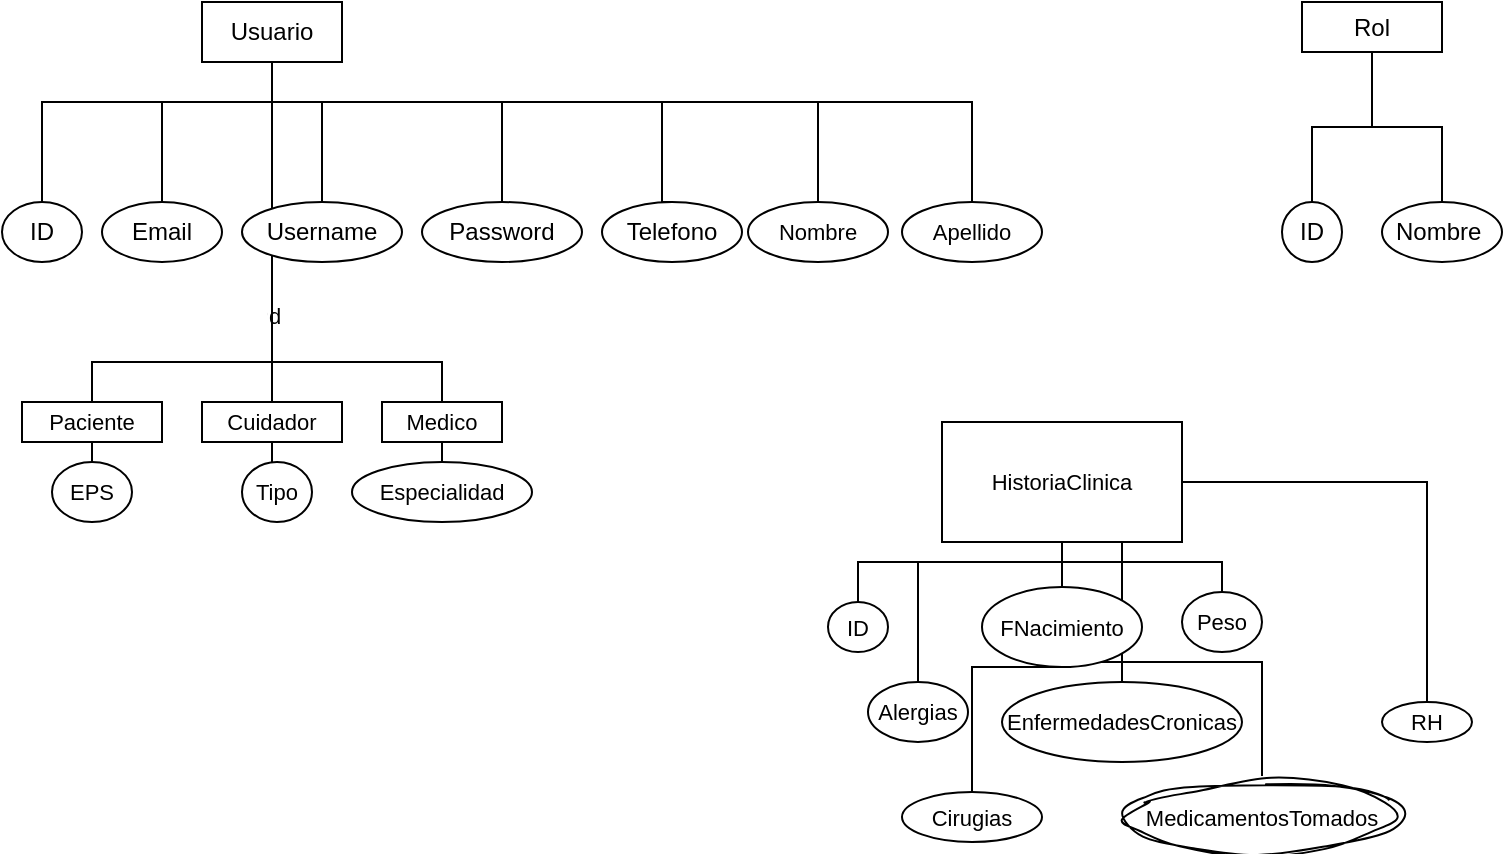 <mxfile version="22.0.4" type="github">
  <diagram name="Página-1" id="h4PZha3X-RpyvGVEUxOa">
    <mxGraphModel dx="918" dy="521" grid="1" gridSize="10" guides="1" tooltips="1" connect="1" arrows="1" fold="1" page="1" pageScale="1" pageWidth="827" pageHeight="1169" math="0" shadow="0">
      <root>
        <mxCell id="0" />
        <mxCell id="1" parent="0" />
        <mxCell id="uRMWF5CsC-wMtR1UuRz3-10" style="edgeStyle=orthogonalEdgeStyle;rounded=0;orthogonalLoop=1;jettySize=auto;html=1;entryX=0.5;entryY=0;entryDx=0;entryDy=0;endArrow=none;endFill=0;" edge="1" parent="1" source="uRMWF5CsC-wMtR1UuRz3-1" target="uRMWF5CsC-wMtR1UuRz3-2">
          <mxGeometry relative="1" as="geometry">
            <Array as="points">
              <mxPoint x="175" y="120" />
              <mxPoint x="60" y="120" />
            </Array>
          </mxGeometry>
        </mxCell>
        <mxCell id="uRMWF5CsC-wMtR1UuRz3-11" style="edgeStyle=orthogonalEdgeStyle;rounded=0;orthogonalLoop=1;jettySize=auto;html=1;entryX=0.5;entryY=0;entryDx=0;entryDy=0;endArrow=none;endFill=0;" edge="1" parent="1" source="uRMWF5CsC-wMtR1UuRz3-1" target="uRMWF5CsC-wMtR1UuRz3-7">
          <mxGeometry relative="1" as="geometry">
            <Array as="points">
              <mxPoint x="175" y="120" />
              <mxPoint x="120" y="120" />
            </Array>
          </mxGeometry>
        </mxCell>
        <mxCell id="uRMWF5CsC-wMtR1UuRz3-12" style="edgeStyle=orthogonalEdgeStyle;rounded=0;orthogonalLoop=1;jettySize=auto;html=1;entryX=0.5;entryY=0;entryDx=0;entryDy=0;endArrow=none;endFill=0;" edge="1" parent="1" source="uRMWF5CsC-wMtR1UuRz3-1" target="uRMWF5CsC-wMtR1UuRz3-3">
          <mxGeometry relative="1" as="geometry">
            <Array as="points">
              <mxPoint x="175" y="120" />
              <mxPoint x="200" y="120" />
            </Array>
          </mxGeometry>
        </mxCell>
        <mxCell id="uRMWF5CsC-wMtR1UuRz3-13" style="edgeStyle=orthogonalEdgeStyle;rounded=0;orthogonalLoop=1;jettySize=auto;html=1;entryX=0.5;entryY=0;entryDx=0;entryDy=0;endArrow=none;endFill=0;" edge="1" parent="1" source="uRMWF5CsC-wMtR1UuRz3-1" target="uRMWF5CsC-wMtR1UuRz3-4">
          <mxGeometry relative="1" as="geometry">
            <Array as="points">
              <mxPoint x="175" y="120" />
              <mxPoint x="290" y="120" />
            </Array>
          </mxGeometry>
        </mxCell>
        <mxCell id="uRMWF5CsC-wMtR1UuRz3-16" style="edgeStyle=orthogonalEdgeStyle;rounded=0;orthogonalLoop=1;jettySize=auto;html=1;entryX=0.5;entryY=0;entryDx=0;entryDy=0;strokeColor=default;endArrow=none;endFill=0;" edge="1" parent="1" source="uRMWF5CsC-wMtR1UuRz3-1" target="uRMWF5CsC-wMtR1UuRz3-8">
          <mxGeometry relative="1" as="geometry">
            <Array as="points">
              <mxPoint x="175" y="120" />
              <mxPoint x="370" y="120" />
              <mxPoint x="370" y="170" />
            </Array>
          </mxGeometry>
        </mxCell>
        <mxCell id="uRMWF5CsC-wMtR1UuRz3-28" style="edgeStyle=orthogonalEdgeStyle;shape=connector;rounded=0;orthogonalLoop=1;jettySize=auto;html=1;entryX=0.5;entryY=0;entryDx=0;entryDy=0;labelBackgroundColor=default;strokeColor=default;align=center;verticalAlign=middle;fontFamily=Helvetica;fontSize=11;fontColor=default;endArrow=none;endFill=0;" edge="1" parent="1" source="uRMWF5CsC-wMtR1UuRz3-1" target="uRMWF5CsC-wMtR1UuRz3-27">
          <mxGeometry relative="1" as="geometry">
            <Array as="points">
              <mxPoint x="175" y="120" />
              <mxPoint x="448" y="120" />
            </Array>
          </mxGeometry>
        </mxCell>
        <mxCell id="uRMWF5CsC-wMtR1UuRz3-30" style="edgeStyle=orthogonalEdgeStyle;shape=connector;rounded=0;orthogonalLoop=1;jettySize=auto;html=1;entryX=0.5;entryY=0;entryDx=0;entryDy=0;labelBackgroundColor=default;strokeColor=default;align=center;verticalAlign=middle;fontFamily=Helvetica;fontSize=11;fontColor=default;endArrow=none;endFill=0;" edge="1" parent="1" source="uRMWF5CsC-wMtR1UuRz3-1" target="uRMWF5CsC-wMtR1UuRz3-29">
          <mxGeometry relative="1" as="geometry">
            <Array as="points">
              <mxPoint x="175" y="120" />
              <mxPoint x="525" y="120" />
            </Array>
          </mxGeometry>
        </mxCell>
        <mxCell id="uRMWF5CsC-wMtR1UuRz3-33" style="edgeStyle=orthogonalEdgeStyle;shape=connector;rounded=0;orthogonalLoop=1;jettySize=auto;html=1;entryX=0.5;entryY=0;entryDx=0;entryDy=0;labelBackgroundColor=default;strokeColor=default;align=center;verticalAlign=middle;fontFamily=Helvetica;fontSize=11;fontColor=default;endArrow=none;endFill=0;" edge="1" parent="1" source="uRMWF5CsC-wMtR1UuRz3-1" target="uRMWF5CsC-wMtR1UuRz3-31">
          <mxGeometry relative="1" as="geometry">
            <Array as="points">
              <mxPoint x="175" y="250" />
            </Array>
          </mxGeometry>
        </mxCell>
        <mxCell id="uRMWF5CsC-wMtR1UuRz3-34" value="d" style="edgeLabel;html=1;align=center;verticalAlign=middle;resizable=0;points=[];fontSize=11;fontFamily=Helvetica;fontColor=default;" vertex="1" connectable="0" parent="uRMWF5CsC-wMtR1UuRz3-33">
          <mxGeometry x="-0.037" y="4" relative="1" as="geometry">
            <mxPoint x="-4" as="offset" />
          </mxGeometry>
        </mxCell>
        <mxCell id="uRMWF5CsC-wMtR1UuRz3-37" style="edgeStyle=orthogonalEdgeStyle;shape=connector;rounded=0;orthogonalLoop=1;jettySize=auto;html=1;entryX=0.5;entryY=0;entryDx=0;entryDy=0;labelBackgroundColor=default;strokeColor=default;align=center;verticalAlign=middle;fontFamily=Helvetica;fontSize=11;fontColor=default;endArrow=none;endFill=0;" edge="1" parent="1" source="uRMWF5CsC-wMtR1UuRz3-1" target="uRMWF5CsC-wMtR1UuRz3-36">
          <mxGeometry relative="1" as="geometry" />
        </mxCell>
        <mxCell id="uRMWF5CsC-wMtR1UuRz3-38" value="d" style="edgeLabel;html=1;align=center;verticalAlign=middle;resizable=0;points=[];fontSize=11;fontFamily=Helvetica;fontColor=default;" vertex="1" connectable="0" parent="uRMWF5CsC-wMtR1UuRz3-37">
          <mxGeometry x="0.489" y="1" relative="1" as="geometry">
            <mxPoint as="offset" />
          </mxGeometry>
        </mxCell>
        <mxCell id="uRMWF5CsC-wMtR1UuRz3-60" style="edgeStyle=orthogonalEdgeStyle;shape=connector;rounded=0;orthogonalLoop=1;jettySize=auto;html=1;entryX=0.5;entryY=0;entryDx=0;entryDy=0;labelBackgroundColor=default;strokeColor=default;align=center;verticalAlign=middle;fontFamily=Helvetica;fontSize=11;fontColor=default;endArrow=none;endFill=0;" edge="1" parent="1" source="uRMWF5CsC-wMtR1UuRz3-1" target="uRMWF5CsC-wMtR1UuRz3-59">
          <mxGeometry relative="1" as="geometry">
            <Array as="points">
              <mxPoint x="175" y="250" />
              <mxPoint x="260" y="250" />
            </Array>
          </mxGeometry>
        </mxCell>
        <mxCell id="uRMWF5CsC-wMtR1UuRz3-1" value="Usuario" style="rounded=0;whiteSpace=wrap;html=1;" vertex="1" parent="1">
          <mxGeometry x="140" y="70" width="70" height="30" as="geometry" />
        </mxCell>
        <mxCell id="uRMWF5CsC-wMtR1UuRz3-2" value="ID" style="ellipse;whiteSpace=wrap;html=1;rounded=0;" vertex="1" parent="1">
          <mxGeometry x="40" y="170" width="40" height="30" as="geometry" />
        </mxCell>
        <mxCell id="uRMWF5CsC-wMtR1UuRz3-3" value="Username" style="ellipse;whiteSpace=wrap;html=1;rounded=0;" vertex="1" parent="1">
          <mxGeometry x="160" y="170" width="80" height="30" as="geometry" />
        </mxCell>
        <mxCell id="uRMWF5CsC-wMtR1UuRz3-4" value="Password" style="ellipse;whiteSpace=wrap;html=1;rounded=0;" vertex="1" parent="1">
          <mxGeometry x="250" y="170" width="80" height="30" as="geometry" />
        </mxCell>
        <mxCell id="uRMWF5CsC-wMtR1UuRz3-7" value="Email" style="ellipse;whiteSpace=wrap;html=1;rounded=0;" vertex="1" parent="1">
          <mxGeometry x="90" y="170" width="60" height="30" as="geometry" />
        </mxCell>
        <mxCell id="uRMWF5CsC-wMtR1UuRz3-8" value="Telefono" style="ellipse;whiteSpace=wrap;html=1;rounded=0;" vertex="1" parent="1">
          <mxGeometry x="340" y="170" width="70" height="30" as="geometry" />
        </mxCell>
        <mxCell id="uRMWF5CsC-wMtR1UuRz3-23" style="edgeStyle=orthogonalEdgeStyle;rounded=0;orthogonalLoop=1;jettySize=auto;html=1;entryX=0.5;entryY=0;entryDx=0;entryDy=0;endArrow=none;endFill=0;" edge="1" parent="1" source="uRMWF5CsC-wMtR1UuRz3-17" target="uRMWF5CsC-wMtR1UuRz3-18">
          <mxGeometry relative="1" as="geometry" />
        </mxCell>
        <mxCell id="uRMWF5CsC-wMtR1UuRz3-24" style="edgeStyle=orthogonalEdgeStyle;shape=connector;rounded=0;orthogonalLoop=1;jettySize=auto;html=1;labelBackgroundColor=default;strokeColor=default;align=center;verticalAlign=middle;fontFamily=Helvetica;fontSize=11;fontColor=default;endArrow=none;endFill=0;" edge="1" parent="1" source="uRMWF5CsC-wMtR1UuRz3-17" target="uRMWF5CsC-wMtR1UuRz3-21">
          <mxGeometry relative="1" as="geometry" />
        </mxCell>
        <mxCell id="uRMWF5CsC-wMtR1UuRz3-17" value="Rol" style="rounded=0;whiteSpace=wrap;html=1;" vertex="1" parent="1">
          <mxGeometry x="690" y="70" width="70" height="25" as="geometry" />
        </mxCell>
        <mxCell id="uRMWF5CsC-wMtR1UuRz3-18" value="ID" style="ellipse;whiteSpace=wrap;html=1;rounded=0;" vertex="1" parent="1">
          <mxGeometry x="680" y="170" width="30" height="30" as="geometry" />
        </mxCell>
        <mxCell id="uRMWF5CsC-wMtR1UuRz3-21" value="Nombre&amp;nbsp;" style="ellipse;whiteSpace=wrap;html=1;rounded=0;" vertex="1" parent="1">
          <mxGeometry x="730" y="170" width="60" height="30" as="geometry" />
        </mxCell>
        <mxCell id="uRMWF5CsC-wMtR1UuRz3-27" value="Nombre" style="ellipse;whiteSpace=wrap;html=1;fontFamily=Helvetica;fontSize=11;fontColor=default;" vertex="1" parent="1">
          <mxGeometry x="413" y="170" width="70" height="30" as="geometry" />
        </mxCell>
        <mxCell id="uRMWF5CsC-wMtR1UuRz3-29" value="Apellido" style="ellipse;whiteSpace=wrap;html=1;fontFamily=Helvetica;fontSize=11;fontColor=default;" vertex="1" parent="1">
          <mxGeometry x="490" y="170" width="70" height="30" as="geometry" />
        </mxCell>
        <mxCell id="uRMWF5CsC-wMtR1UuRz3-35" style="edgeStyle=orthogonalEdgeStyle;shape=connector;rounded=0;orthogonalLoop=1;jettySize=auto;html=1;entryX=0.5;entryY=0;entryDx=0;entryDy=0;labelBackgroundColor=default;strokeColor=default;align=center;verticalAlign=middle;fontFamily=Helvetica;fontSize=11;fontColor=default;endArrow=none;endFill=0;" edge="1" parent="1" source="uRMWF5CsC-wMtR1UuRz3-31" target="uRMWF5CsC-wMtR1UuRz3-32">
          <mxGeometry relative="1" as="geometry" />
        </mxCell>
        <mxCell id="uRMWF5CsC-wMtR1UuRz3-31" value="Paciente" style="rounded=0;whiteSpace=wrap;html=1;fontFamily=Helvetica;fontSize=11;fontColor=default;" vertex="1" parent="1">
          <mxGeometry x="50" y="270" width="70" height="20" as="geometry" />
        </mxCell>
        <mxCell id="uRMWF5CsC-wMtR1UuRz3-32" value="EPS" style="ellipse;whiteSpace=wrap;html=1;fontFamily=Helvetica;fontSize=11;fontColor=default;" vertex="1" parent="1">
          <mxGeometry x="65" y="300" width="40" height="30" as="geometry" />
        </mxCell>
        <mxCell id="uRMWF5CsC-wMtR1UuRz3-45" style="edgeStyle=orthogonalEdgeStyle;shape=connector;rounded=0;orthogonalLoop=1;jettySize=auto;html=1;entryX=0.5;entryY=0;entryDx=0;entryDy=0;labelBackgroundColor=default;strokeColor=default;align=center;verticalAlign=middle;fontFamily=Helvetica;fontSize=11;fontColor=default;endArrow=none;endFill=0;" edge="1" parent="1" source="uRMWF5CsC-wMtR1UuRz3-36" target="uRMWF5CsC-wMtR1UuRz3-44">
          <mxGeometry relative="1" as="geometry" />
        </mxCell>
        <mxCell id="uRMWF5CsC-wMtR1UuRz3-36" value="Cuidador" style="rounded=0;whiteSpace=wrap;html=1;fontFamily=Helvetica;fontSize=11;fontColor=default;" vertex="1" parent="1">
          <mxGeometry x="140" y="270" width="70" height="20" as="geometry" />
        </mxCell>
        <mxCell id="uRMWF5CsC-wMtR1UuRz3-50" style="edgeStyle=orthogonalEdgeStyle;shape=connector;rounded=0;orthogonalLoop=1;jettySize=auto;html=1;entryX=0.5;entryY=0;entryDx=0;entryDy=0;labelBackgroundColor=default;strokeColor=default;align=center;verticalAlign=middle;fontFamily=Helvetica;fontSize=11;fontColor=default;endArrow=none;endFill=0;" edge="1" parent="1" source="uRMWF5CsC-wMtR1UuRz3-39" target="uRMWF5CsC-wMtR1UuRz3-49">
          <mxGeometry relative="1" as="geometry">
            <Array as="points">
              <mxPoint x="570" y="350" />
              <mxPoint x="468" y="350" />
            </Array>
          </mxGeometry>
        </mxCell>
        <mxCell id="uRMWF5CsC-wMtR1UuRz3-51" style="edgeStyle=orthogonalEdgeStyle;shape=connector;rounded=0;orthogonalLoop=1;jettySize=auto;html=1;entryX=0.5;entryY=0;entryDx=0;entryDy=0;labelBackgroundColor=default;strokeColor=default;align=center;verticalAlign=middle;fontFamily=Helvetica;fontSize=11;fontColor=default;endArrow=none;endFill=0;" edge="1" parent="1" source="uRMWF5CsC-wMtR1UuRz3-39" target="uRMWF5CsC-wMtR1UuRz3-40">
          <mxGeometry relative="1" as="geometry" />
        </mxCell>
        <mxCell id="uRMWF5CsC-wMtR1UuRz3-52" style="edgeStyle=orthogonalEdgeStyle;shape=connector;rounded=0;orthogonalLoop=1;jettySize=auto;html=1;entryX=0.5;entryY=0;entryDx=0;entryDy=0;labelBackgroundColor=default;strokeColor=default;align=center;verticalAlign=middle;fontFamily=Helvetica;fontSize=11;fontColor=default;endArrow=none;endFill=0;" edge="1" parent="1" source="uRMWF5CsC-wMtR1UuRz3-39" target="uRMWF5CsC-wMtR1UuRz3-41">
          <mxGeometry relative="1" as="geometry">
            <Array as="points">
              <mxPoint x="570" y="350" />
              <mxPoint x="650" y="350" />
            </Array>
          </mxGeometry>
        </mxCell>
        <mxCell id="uRMWF5CsC-wMtR1UuRz3-53" style="edgeStyle=orthogonalEdgeStyle;shape=connector;rounded=0;orthogonalLoop=1;jettySize=auto;html=1;entryX=0.5;entryY=0;entryDx=0;entryDy=0;labelBackgroundColor=default;strokeColor=default;align=center;verticalAlign=middle;fontFamily=Helvetica;fontSize=11;fontColor=default;endArrow=none;endFill=0;" edge="1" parent="1" source="uRMWF5CsC-wMtR1UuRz3-39" target="uRMWF5CsC-wMtR1UuRz3-43">
          <mxGeometry relative="1" as="geometry">
            <Array as="points">
              <mxPoint x="570" y="350" />
              <mxPoint x="498" y="350" />
            </Array>
          </mxGeometry>
        </mxCell>
        <mxCell id="uRMWF5CsC-wMtR1UuRz3-54" style="edgeStyle=orthogonalEdgeStyle;shape=connector;rounded=0;orthogonalLoop=1;jettySize=auto;html=1;entryX=0.5;entryY=0;entryDx=0;entryDy=0;labelBackgroundColor=default;strokeColor=default;align=center;verticalAlign=middle;fontFamily=Helvetica;fontSize=11;fontColor=default;endArrow=none;endFill=0;" edge="1" parent="1" source="uRMWF5CsC-wMtR1UuRz3-39" target="uRMWF5CsC-wMtR1UuRz3-46">
          <mxGeometry relative="1" as="geometry">
            <Array as="points">
              <mxPoint x="600" y="360" />
              <mxPoint x="600" y="360" />
            </Array>
          </mxGeometry>
        </mxCell>
        <mxCell id="uRMWF5CsC-wMtR1UuRz3-55" style="edgeStyle=orthogonalEdgeStyle;shape=connector;rounded=0;orthogonalLoop=1;jettySize=auto;html=1;labelBackgroundColor=default;strokeColor=default;align=center;verticalAlign=middle;fontFamily=Helvetica;fontSize=11;fontColor=default;endArrow=none;endFill=0;" edge="1" parent="1" source="uRMWF5CsC-wMtR1UuRz3-39" target="uRMWF5CsC-wMtR1UuRz3-47">
          <mxGeometry relative="1" as="geometry" />
        </mxCell>
        <mxCell id="uRMWF5CsC-wMtR1UuRz3-56" style="edgeStyle=orthogonalEdgeStyle;shape=connector;rounded=0;orthogonalLoop=1;jettySize=auto;html=1;entryX=0.5;entryY=0;entryDx=0;entryDy=0;labelBackgroundColor=default;strokeColor=default;align=center;verticalAlign=middle;fontFamily=Helvetica;fontSize=11;fontColor=default;endArrow=none;endFill=0;" edge="1" parent="1" source="uRMWF5CsC-wMtR1UuRz3-39" target="uRMWF5CsC-wMtR1UuRz3-48">
          <mxGeometry relative="1" as="geometry" />
        </mxCell>
        <mxCell id="uRMWF5CsC-wMtR1UuRz3-57" style="edgeStyle=orthogonalEdgeStyle;shape=connector;rounded=0;orthogonalLoop=1;jettySize=auto;html=1;labelBackgroundColor=default;strokeColor=default;align=center;verticalAlign=middle;fontFamily=Helvetica;fontSize=11;fontColor=default;endArrow=none;endFill=0;" edge="1" parent="1" source="uRMWF5CsC-wMtR1UuRz3-39" target="uRMWF5CsC-wMtR1UuRz3-42">
          <mxGeometry relative="1" as="geometry" />
        </mxCell>
        <mxCell id="uRMWF5CsC-wMtR1UuRz3-39" value="HistoriaClinica" style="rounded=0;whiteSpace=wrap;html=1;fontFamily=Helvetica;fontSize=11;fontColor=default;" vertex="1" parent="1">
          <mxGeometry x="510" y="280" width="120" height="60" as="geometry" />
        </mxCell>
        <mxCell id="uRMWF5CsC-wMtR1UuRz3-40" value="FNacimiento" style="ellipse;whiteSpace=wrap;html=1;fontFamily=Helvetica;fontSize=11;fontColor=default;" vertex="1" parent="1">
          <mxGeometry x="530" y="362.5" width="80" height="40" as="geometry" />
        </mxCell>
        <mxCell id="uRMWF5CsC-wMtR1UuRz3-41" value="Peso" style="ellipse;whiteSpace=wrap;html=1;fontFamily=Helvetica;fontSize=11;fontColor=default;" vertex="1" parent="1">
          <mxGeometry x="630" y="365" width="40" height="30" as="geometry" />
        </mxCell>
        <mxCell id="uRMWF5CsC-wMtR1UuRz3-42" value="RH" style="ellipse;whiteSpace=wrap;html=1;fontFamily=Helvetica;fontSize=11;fontColor=default;" vertex="1" parent="1">
          <mxGeometry x="730" y="420" width="45" height="20" as="geometry" />
        </mxCell>
        <mxCell id="uRMWF5CsC-wMtR1UuRz3-43" value="Alergias" style="ellipse;whiteSpace=wrap;html=1;fontFamily=Helvetica;fontSize=11;fontColor=default;" vertex="1" parent="1">
          <mxGeometry x="473" y="410" width="50" height="30" as="geometry" />
        </mxCell>
        <mxCell id="uRMWF5CsC-wMtR1UuRz3-44" value="Tipo" style="ellipse;whiteSpace=wrap;html=1;fontFamily=Helvetica;fontSize=11;fontColor=default;" vertex="1" parent="1">
          <mxGeometry x="160" y="300" width="35" height="30" as="geometry" />
        </mxCell>
        <mxCell id="uRMWF5CsC-wMtR1UuRz3-46" value="EnfermedadesCronicas" style="ellipse;whiteSpace=wrap;html=1;fontFamily=Helvetica;fontSize=11;fontColor=default;" vertex="1" parent="1">
          <mxGeometry x="540" y="410" width="120" height="40" as="geometry" />
        </mxCell>
        <mxCell id="uRMWF5CsC-wMtR1UuRz3-47" value="Cirugias" style="ellipse;whiteSpace=wrap;html=1;fontFamily=Helvetica;fontSize=11;fontColor=default;" vertex="1" parent="1">
          <mxGeometry x="490" y="465" width="70" height="25" as="geometry" />
        </mxCell>
        <mxCell id="uRMWF5CsC-wMtR1UuRz3-48" value="MedicamentosTomados" style="ellipse;whiteSpace=wrap;html=1;fontFamily=Helvetica;fontSize=11;fontColor=default;shadow=0;sketch=1;curveFitting=1;jiggle=2;" vertex="1" parent="1">
          <mxGeometry x="600" y="460" width="140" height="35" as="geometry" />
        </mxCell>
        <mxCell id="uRMWF5CsC-wMtR1UuRz3-49" value="ID" style="ellipse;whiteSpace=wrap;html=1;fontFamily=Helvetica;fontSize=11;fontColor=default;" vertex="1" parent="1">
          <mxGeometry x="453" y="370" width="30" height="25" as="geometry" />
        </mxCell>
        <mxCell id="uRMWF5CsC-wMtR1UuRz3-63" style="edgeStyle=orthogonalEdgeStyle;shape=connector;rounded=0;orthogonalLoop=1;jettySize=auto;html=1;labelBackgroundColor=default;strokeColor=default;align=center;verticalAlign=middle;fontFamily=Helvetica;fontSize=11;fontColor=default;endArrow=none;endFill=0;" edge="1" parent="1" source="uRMWF5CsC-wMtR1UuRz3-59" target="uRMWF5CsC-wMtR1UuRz3-62">
          <mxGeometry relative="1" as="geometry" />
        </mxCell>
        <mxCell id="uRMWF5CsC-wMtR1UuRz3-59" value="Medico" style="rounded=0;whiteSpace=wrap;html=1;fontFamily=Helvetica;fontSize=11;fontColor=default;" vertex="1" parent="1">
          <mxGeometry x="230" y="270" width="60" height="20" as="geometry" />
        </mxCell>
        <mxCell id="uRMWF5CsC-wMtR1UuRz3-62" value="Especialidad" style="ellipse;whiteSpace=wrap;html=1;fontFamily=Helvetica;fontSize=11;fontColor=default;" vertex="1" parent="1">
          <mxGeometry x="215" y="300" width="90" height="30" as="geometry" />
        </mxCell>
      </root>
    </mxGraphModel>
  </diagram>
</mxfile>
